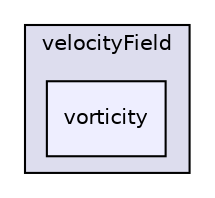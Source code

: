 digraph "applications/utilities/postProcessing/velocityField/vorticity" {
  bgcolor=transparent;
  compound=true
  node [ fontsize="10", fontname="Helvetica"];
  edge [ labelfontsize="10", labelfontname="Helvetica"];
  subgraph clusterdir_31d73b4cf03cda8c2fb51c01c16bda9c {
    graph [ bgcolor="#ddddee", pencolor="black", label="velocityField" fontname="Helvetica", fontsize="10", URL="dir_31d73b4cf03cda8c2fb51c01c16bda9c.html"]
  dir_8cf45f6dd63d01adebe3d9315e746391 [shape=box, label="vorticity", style="filled", fillcolor="#eeeeff", pencolor="black", URL="dir_8cf45f6dd63d01adebe3d9315e746391.html"];
  }
}

